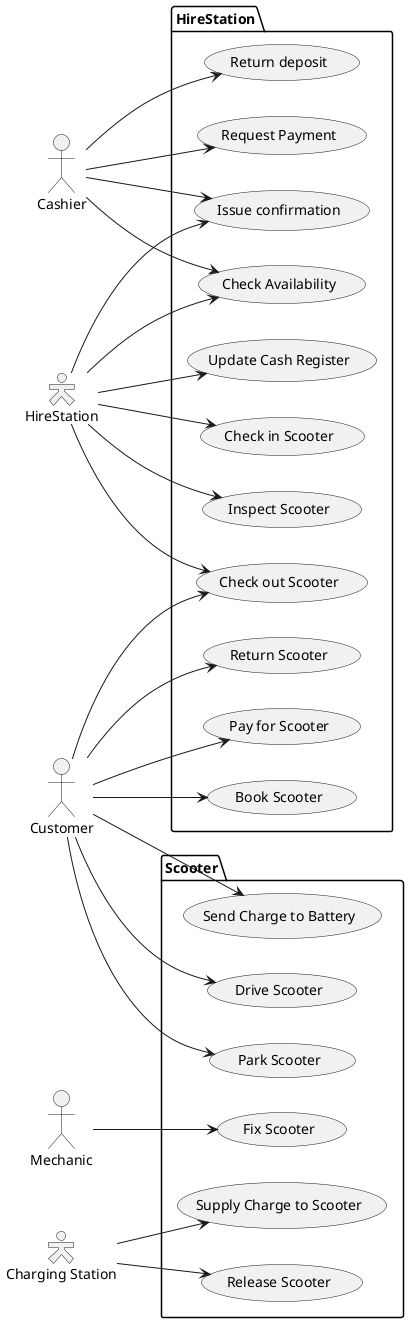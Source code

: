 @@startuml

left to right direction

"Customer" as Cust
"Cashier" as Cash
"Mechanic" as M
skinparam actorStyle Hollow
"HireStation" as HS
"Charging Station" as Ch


package HireStation{
    usecase "Book Scooter" as A1
    usecase "Check Availability" as B1
    usecase "Issue confirmation" as B2
    usecase "Request Payment" as B3
    usecase "Pay for Scooter" as A2
    usecase "Update Cash Register" as C1
    usecase "Check out Scooter" as A3
    usecase "Return Scooter" as A4 
    usecase "Check in Scooter" as C3
    usecase "Inspect Scooter" as C2
    usecase "Return deposit" as B4
}

Cust --> A1
Cust --> A2
Cust --> A3
Cust --> A4

Cash --> B1
Cash --> B2
Cash --> B3
Cash --> B4

HS --> B1
HS --> B2
HS --> C1
HS --> A3
HS --> C2
HS --> C3

package Scooter{
    usecase "Drive Scooter" as AA1
    usecase "Park Scooter" as AA2
    usecase "Send Charge to Battery" as AA3
    usecase "Fix Scooter" as M1
    usecase "Supply Charge to Scooter" as BB2
    usecase "Release Scooter" as BB1
}

Cust --> AA1
Cust --> AA2
Cust --> AA3

M --> M1

Ch --> BB1
Ch --> BB2


@@enduml